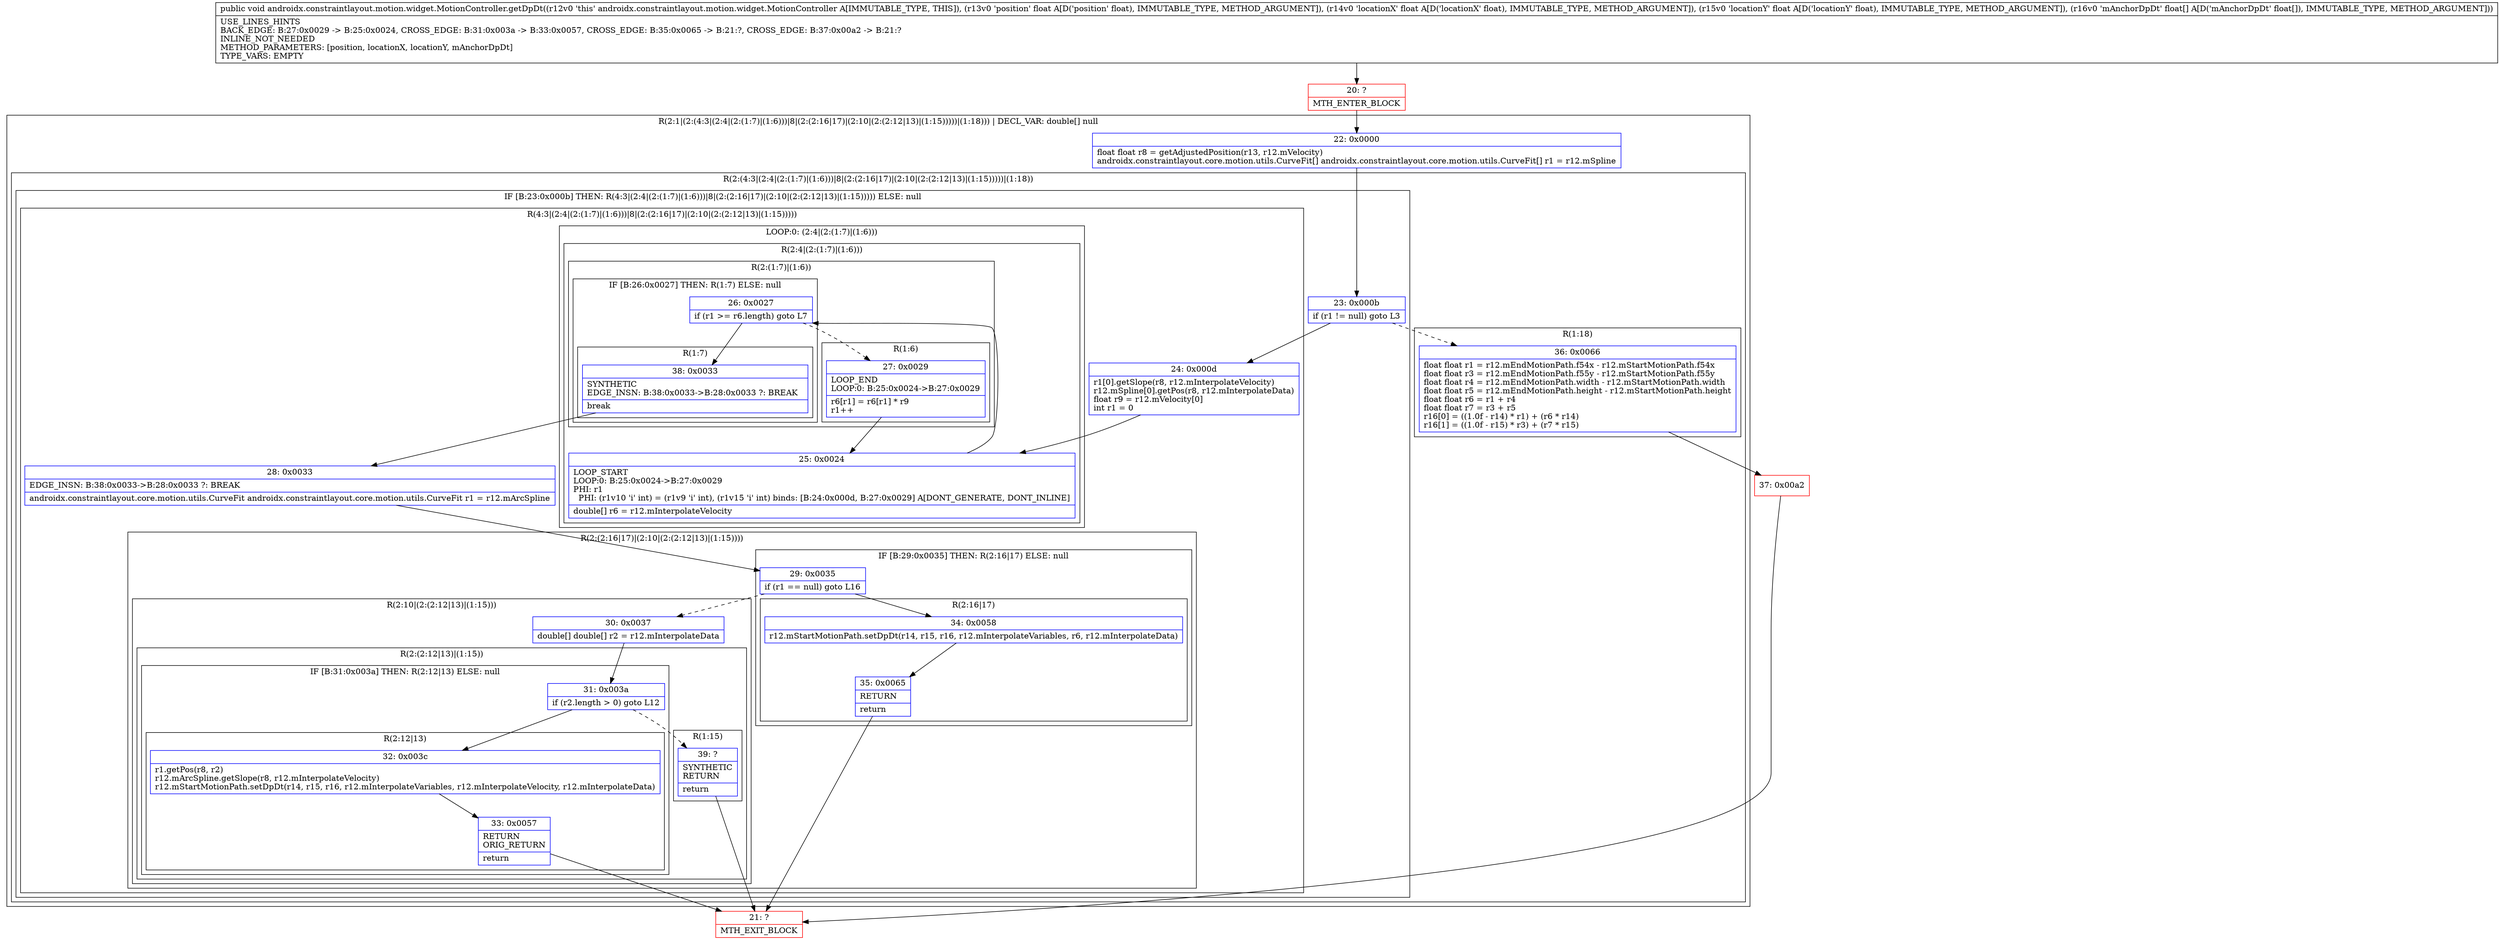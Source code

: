 digraph "CFG forandroidx.constraintlayout.motion.widget.MotionController.getDpDt(FFF[F)V" {
subgraph cluster_Region_2129230353 {
label = "R(2:1|(2:(4:3|(2:4|(2:(1:7)|(1:6)))|8|(2:(2:16|17)|(2:10|(2:(2:12|13)|(1:15)))))|(1:18))) | DECL_VAR: double[] null\l";
node [shape=record,color=blue];
Node_22 [shape=record,label="{22\:\ 0x0000|float float r8 = getAdjustedPosition(r13, r12.mVelocity)\landroidx.constraintlayout.core.motion.utils.CurveFit[] androidx.constraintlayout.core.motion.utils.CurveFit[] r1 = r12.mSpline\l}"];
subgraph cluster_Region_872268694 {
label = "R(2:(4:3|(2:4|(2:(1:7)|(1:6)))|8|(2:(2:16|17)|(2:10|(2:(2:12|13)|(1:15)))))|(1:18))";
node [shape=record,color=blue];
subgraph cluster_IfRegion_1016152508 {
label = "IF [B:23:0x000b] THEN: R(4:3|(2:4|(2:(1:7)|(1:6)))|8|(2:(2:16|17)|(2:10|(2:(2:12|13)|(1:15))))) ELSE: null";
node [shape=record,color=blue];
Node_23 [shape=record,label="{23\:\ 0x000b|if (r1 != null) goto L3\l}"];
subgraph cluster_Region_1330953920 {
label = "R(4:3|(2:4|(2:(1:7)|(1:6)))|8|(2:(2:16|17)|(2:10|(2:(2:12|13)|(1:15)))))";
node [shape=record,color=blue];
Node_24 [shape=record,label="{24\:\ 0x000d|r1[0].getSlope(r8, r12.mInterpolateVelocity)\lr12.mSpline[0].getPos(r8, r12.mInterpolateData)\lfloat r9 = r12.mVelocity[0]\lint r1 = 0\l}"];
subgraph cluster_LoopRegion_872450913 {
label = "LOOP:0: (2:4|(2:(1:7)|(1:6)))";
node [shape=record,color=blue];
subgraph cluster_Region_573734063 {
label = "R(2:4|(2:(1:7)|(1:6)))";
node [shape=record,color=blue];
Node_25 [shape=record,label="{25\:\ 0x0024|LOOP_START\lLOOP:0: B:25:0x0024\-\>B:27:0x0029\lPHI: r1 \l  PHI: (r1v10 'i' int) = (r1v9 'i' int), (r1v15 'i' int) binds: [B:24:0x000d, B:27:0x0029] A[DONT_GENERATE, DONT_INLINE]\l|double[] r6 = r12.mInterpolateVelocity\l}"];
subgraph cluster_Region_144307658 {
label = "R(2:(1:7)|(1:6))";
node [shape=record,color=blue];
subgraph cluster_IfRegion_337138481 {
label = "IF [B:26:0x0027] THEN: R(1:7) ELSE: null";
node [shape=record,color=blue];
Node_26 [shape=record,label="{26\:\ 0x0027|if (r1 \>= r6.length) goto L7\l}"];
subgraph cluster_Region_1160227735 {
label = "R(1:7)";
node [shape=record,color=blue];
Node_38 [shape=record,label="{38\:\ 0x0033|SYNTHETIC\lEDGE_INSN: B:38:0x0033\-\>B:28:0x0033 ?: BREAK  \l|break\l}"];
}
}
subgraph cluster_Region_1666547856 {
label = "R(1:6)";
node [shape=record,color=blue];
Node_27 [shape=record,label="{27\:\ 0x0029|LOOP_END\lLOOP:0: B:25:0x0024\-\>B:27:0x0029\l|r6[r1] = r6[r1] * r9\lr1++\l}"];
}
}
}
}
Node_28 [shape=record,label="{28\:\ 0x0033|EDGE_INSN: B:38:0x0033\-\>B:28:0x0033 ?: BREAK  \l|androidx.constraintlayout.core.motion.utils.CurveFit androidx.constraintlayout.core.motion.utils.CurveFit r1 = r12.mArcSpline\l}"];
subgraph cluster_Region_404431318 {
label = "R(2:(2:16|17)|(2:10|(2:(2:12|13)|(1:15))))";
node [shape=record,color=blue];
subgraph cluster_IfRegion_146454453 {
label = "IF [B:29:0x0035] THEN: R(2:16|17) ELSE: null";
node [shape=record,color=blue];
Node_29 [shape=record,label="{29\:\ 0x0035|if (r1 == null) goto L16\l}"];
subgraph cluster_Region_1193602753 {
label = "R(2:16|17)";
node [shape=record,color=blue];
Node_34 [shape=record,label="{34\:\ 0x0058|r12.mStartMotionPath.setDpDt(r14, r15, r16, r12.mInterpolateVariables, r6, r12.mInterpolateData)\l}"];
Node_35 [shape=record,label="{35\:\ 0x0065|RETURN\l|return\l}"];
}
}
subgraph cluster_Region_1584266312 {
label = "R(2:10|(2:(2:12|13)|(1:15)))";
node [shape=record,color=blue];
Node_30 [shape=record,label="{30\:\ 0x0037|double[] double[] r2 = r12.mInterpolateData\l}"];
subgraph cluster_Region_678492727 {
label = "R(2:(2:12|13)|(1:15))";
node [shape=record,color=blue];
subgraph cluster_IfRegion_1863005230 {
label = "IF [B:31:0x003a] THEN: R(2:12|13) ELSE: null";
node [shape=record,color=blue];
Node_31 [shape=record,label="{31\:\ 0x003a|if (r2.length \> 0) goto L12\l}"];
subgraph cluster_Region_1326912942 {
label = "R(2:12|13)";
node [shape=record,color=blue];
Node_32 [shape=record,label="{32\:\ 0x003c|r1.getPos(r8, r2)\lr12.mArcSpline.getSlope(r8, r12.mInterpolateVelocity)\lr12.mStartMotionPath.setDpDt(r14, r15, r16, r12.mInterpolateVariables, r12.mInterpolateVelocity, r12.mInterpolateData)\l}"];
Node_33 [shape=record,label="{33\:\ 0x0057|RETURN\lORIG_RETURN\l|return\l}"];
}
}
subgraph cluster_Region_1870687574 {
label = "R(1:15)";
node [shape=record,color=blue];
Node_39 [shape=record,label="{39\:\ ?|SYNTHETIC\lRETURN\l|return\l}"];
}
}
}
}
}
}
subgraph cluster_Region_152931789 {
label = "R(1:18)";
node [shape=record,color=blue];
Node_36 [shape=record,label="{36\:\ 0x0066|float float r1 = r12.mEndMotionPath.f54x \- r12.mStartMotionPath.f54x\lfloat float r3 = r12.mEndMotionPath.f55y \- r12.mStartMotionPath.f55y\lfloat float r4 = r12.mEndMotionPath.width \- r12.mStartMotionPath.width\lfloat float r5 = r12.mEndMotionPath.height \- r12.mStartMotionPath.height\lfloat float r6 = r1 + r4\lfloat float r7 = r3 + r5\lr16[0] = ((1.0f \- r14) * r1) + (r6 * r14)\lr16[1] = ((1.0f \- r15) * r3) + (r7 * r15)\l}"];
}
}
}
Node_20 [shape=record,color=red,label="{20\:\ ?|MTH_ENTER_BLOCK\l}"];
Node_21 [shape=record,color=red,label="{21\:\ ?|MTH_EXIT_BLOCK\l}"];
Node_37 [shape=record,color=red,label="{37\:\ 0x00a2}"];
MethodNode[shape=record,label="{public void androidx.constraintlayout.motion.widget.MotionController.getDpDt((r12v0 'this' androidx.constraintlayout.motion.widget.MotionController A[IMMUTABLE_TYPE, THIS]), (r13v0 'position' float A[D('position' float), IMMUTABLE_TYPE, METHOD_ARGUMENT]), (r14v0 'locationX' float A[D('locationX' float), IMMUTABLE_TYPE, METHOD_ARGUMENT]), (r15v0 'locationY' float A[D('locationY' float), IMMUTABLE_TYPE, METHOD_ARGUMENT]), (r16v0 'mAnchorDpDt' float[] A[D('mAnchorDpDt' float[]), IMMUTABLE_TYPE, METHOD_ARGUMENT]))  | USE_LINES_HINTS\lBACK_EDGE: B:27:0x0029 \-\> B:25:0x0024, CROSS_EDGE: B:31:0x003a \-\> B:33:0x0057, CROSS_EDGE: B:35:0x0065 \-\> B:21:?, CROSS_EDGE: B:37:0x00a2 \-\> B:21:?\lINLINE_NOT_NEEDED\lMETHOD_PARAMETERS: [position, locationX, locationY, mAnchorDpDt]\lTYPE_VARS: EMPTY\l}"];
MethodNode -> Node_20;Node_22 -> Node_23;
Node_23 -> Node_24;
Node_23 -> Node_36[style=dashed];
Node_24 -> Node_25;
Node_25 -> Node_26;
Node_26 -> Node_27[style=dashed];
Node_26 -> Node_38;
Node_38 -> Node_28;
Node_27 -> Node_25;
Node_28 -> Node_29;
Node_29 -> Node_30[style=dashed];
Node_29 -> Node_34;
Node_34 -> Node_35;
Node_35 -> Node_21;
Node_30 -> Node_31;
Node_31 -> Node_32;
Node_31 -> Node_39[style=dashed];
Node_32 -> Node_33;
Node_33 -> Node_21;
Node_39 -> Node_21;
Node_36 -> Node_37;
Node_20 -> Node_22;
Node_37 -> Node_21;
}


